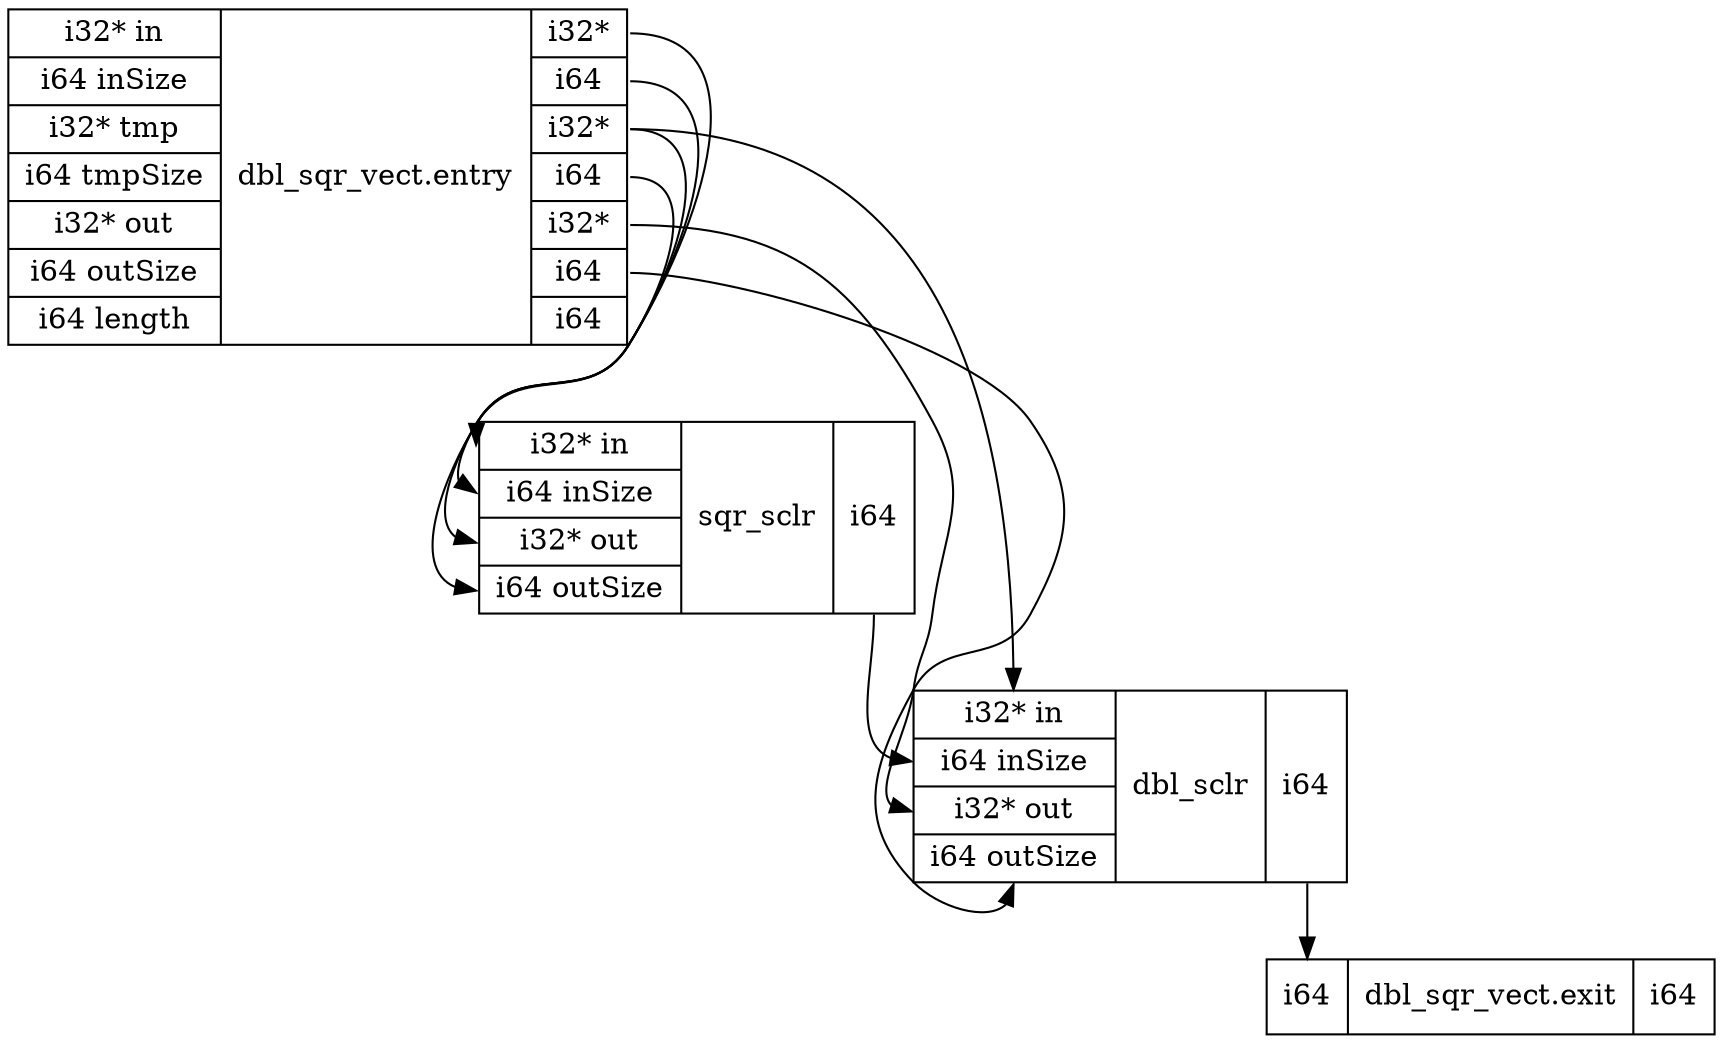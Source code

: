 digraph structs {
	node [shape=record];
	"sqr_sclr" [label="{<i0>i32* in|<i1>i64 inSize|<i2>i32* out|<i3>i64 outSize}|sqr_sclr|{<o0>i64}"];
	"dbl_sqr_vect.entry" [label="{<i0>i32* in|<i1>i64 inSize|<i2>i32* tmp|<i3>i64 tmpSize|<i4>i32* out|<i5>i64 outSize|<i6>i64 length}|dbl_sqr_vect.entry|{<o0>i32*|<o1>i64|<o2>i32*|<o3>i64|<o4>i32*|<o5>i64|<o6>i64}"];
	"dbl_sclr" [label="{<i0>i32* in|<i1>i64 inSize|<i2>i32* out|<i3>i64 outSize}|dbl_sclr|{<o0>i64}"];
	"dbl_sqr_vect.exit" [label="{<i0>i64}|dbl_sqr_vect.exit|{<o0>i64}"];

	"dbl_sclr" -> "dbl_sqr_vect.exit" [tailport=o0, headport=i0, ];
	"dbl_sqr_vect.entry" -> "dbl_sclr" [tailport=o4, headport=i2, ];
	"dbl_sqr_vect.entry" -> "sqr_sclr" [tailport=o3, headport=i3, ];
	"dbl_sqr_vect.entry" -> "dbl_sclr" [tailport=o2, headport=i0, ];
	"dbl_sqr_vect.entry" -> "sqr_sclr" [tailport=o2, headport=i2, ];
	"dbl_sqr_vect.entry" -> "sqr_sclr" [tailport=o1, headport=i1, ];
	"dbl_sqr_vect.entry" -> "sqr_sclr" [tailport=o0, headport=i0, ];
	"dbl_sqr_vect.entry" -> "dbl_sclr" [tailport=o5, headport=i3, ];
	"sqr_sclr" -> "dbl_sclr" [tailport=o0, headport=i1, ];
}
